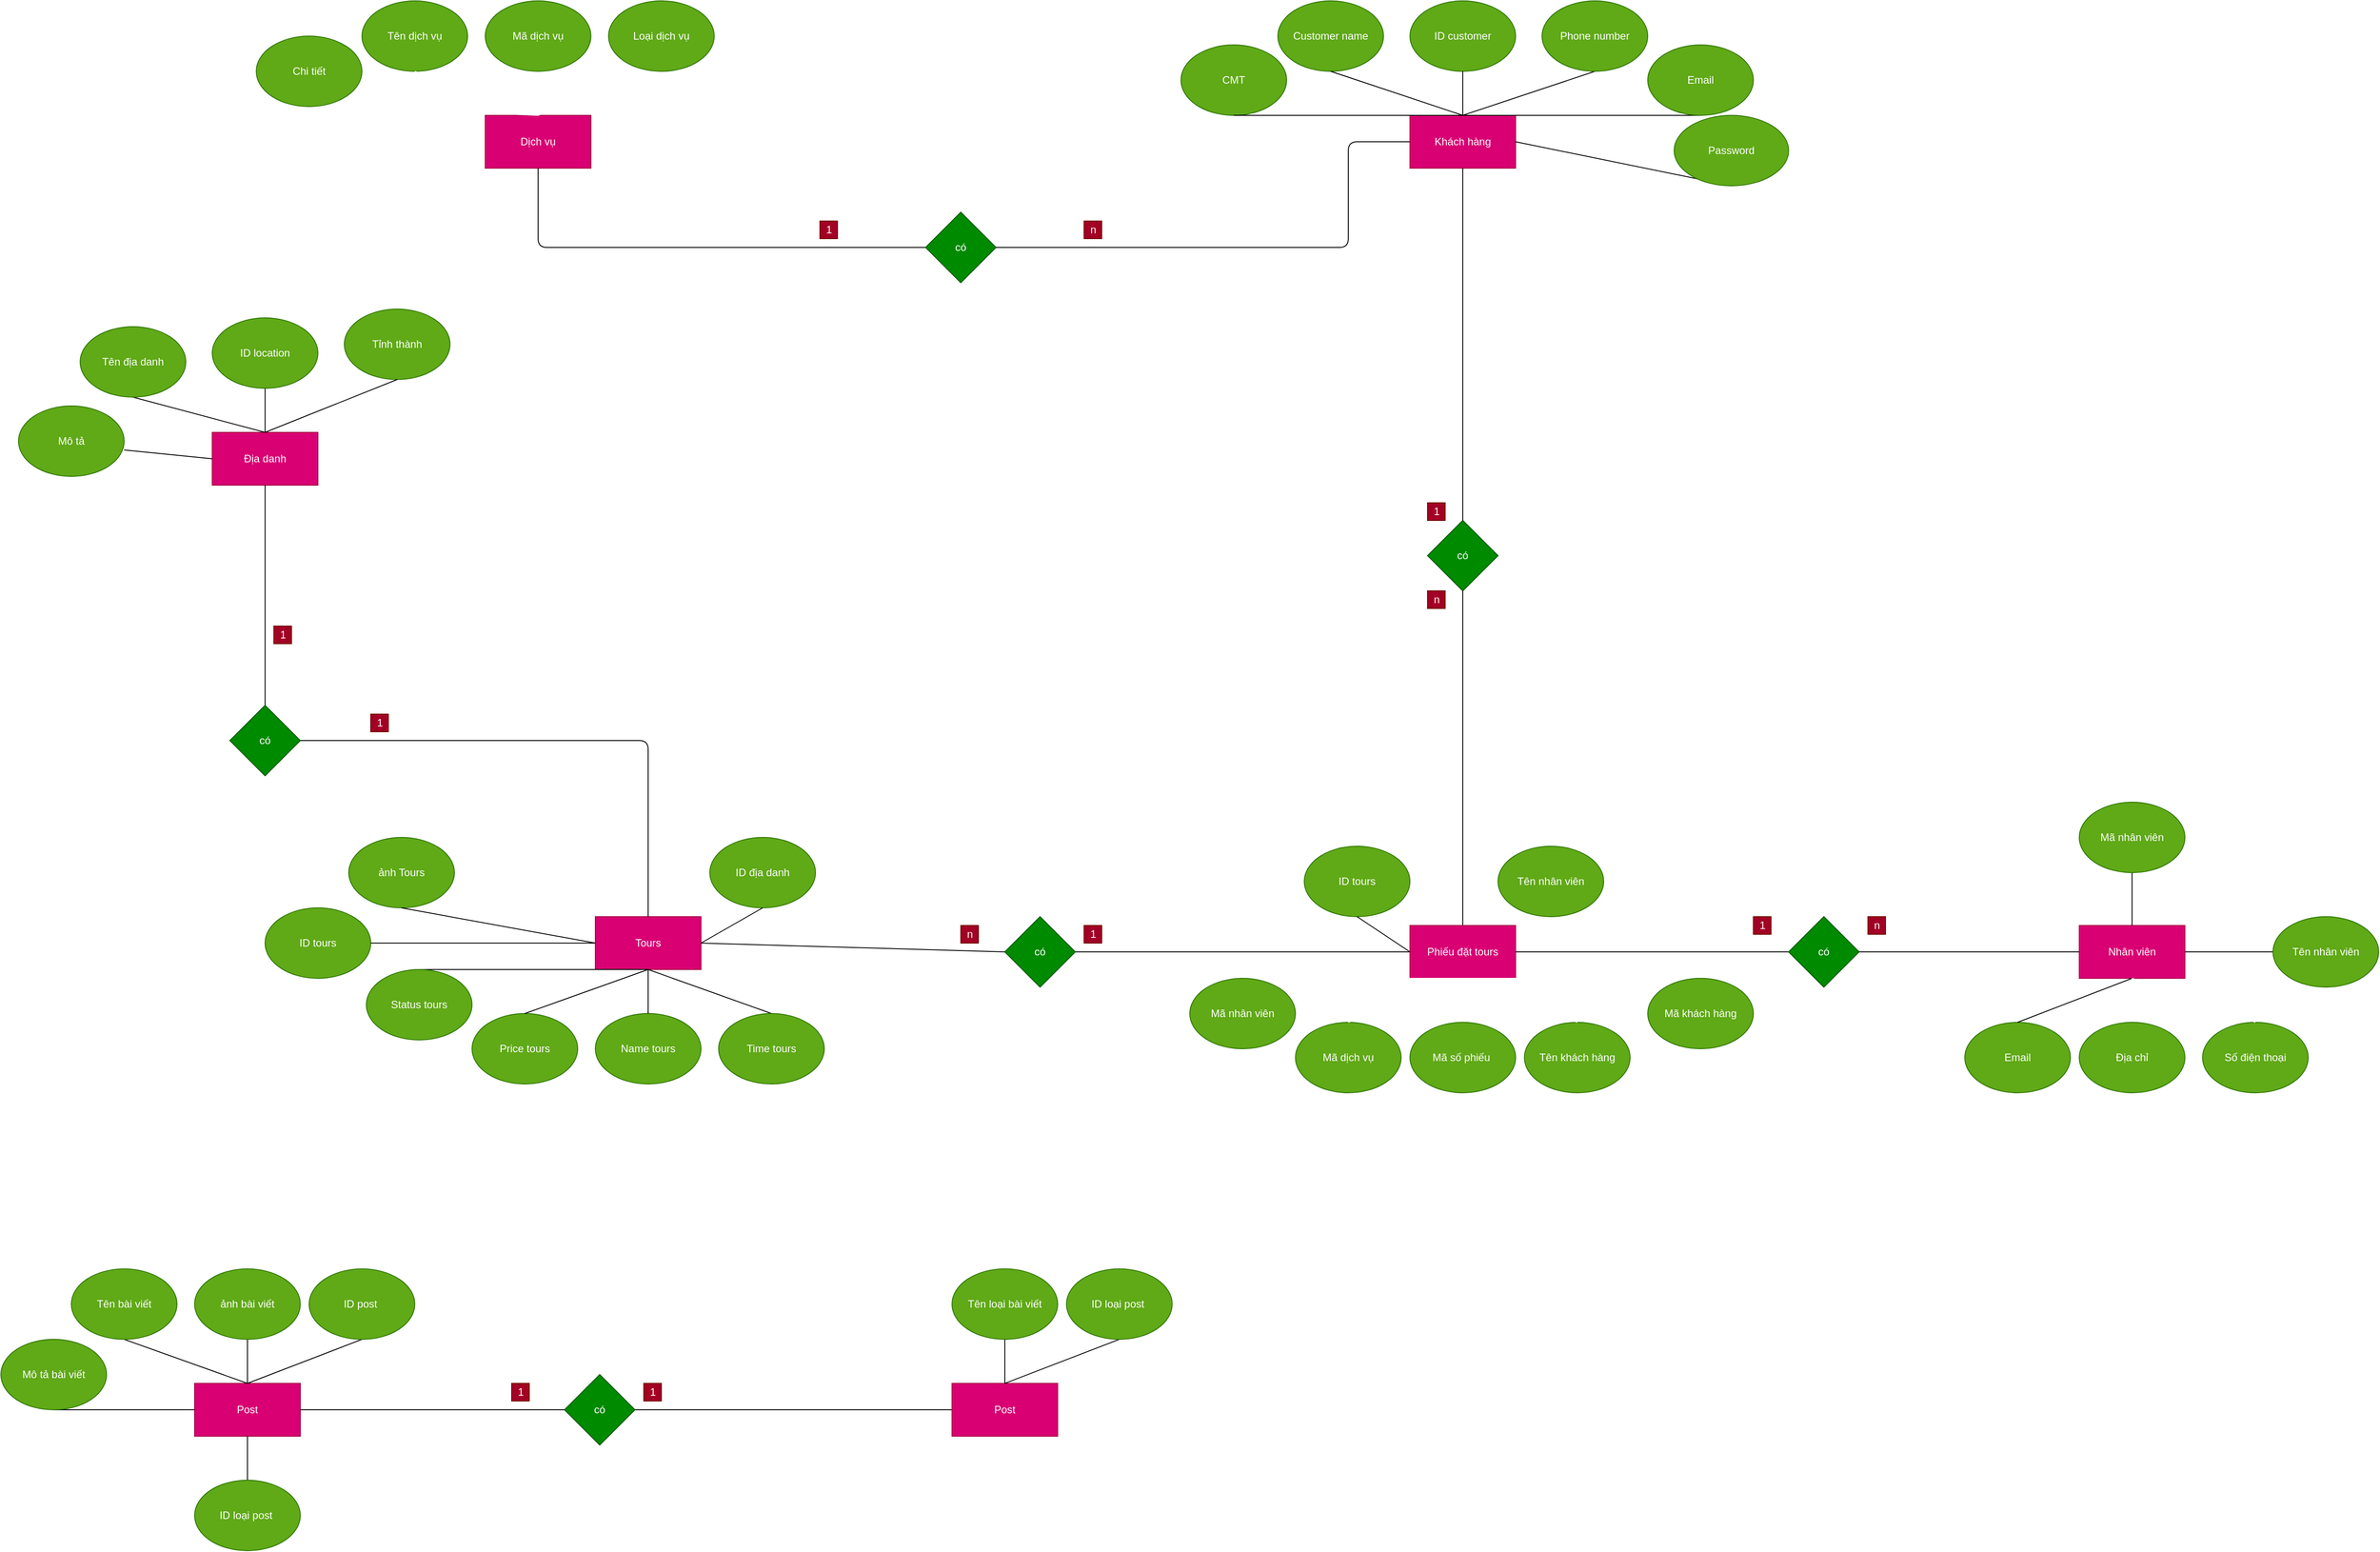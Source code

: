 <mxfile>
    <diagram id="aC75YWScnBVyHRIEWbN9" name="Page-1">
        <mxGraphModel dx="3670" dy="2355" grid="1" gridSize="10" guides="1" tooltips="1" connect="1" arrows="1" fold="1" page="1" pageScale="1" pageWidth="3300" pageHeight="4681" math="0" shadow="0">
            <root>
                <mxCell id="M9cKAvM2TAAtlqJZ9b-k-0"/>
                <mxCell id="M9cKAvM2TAAtlqJZ9b-k-1" parent="M9cKAvM2TAAtlqJZ9b-k-0"/>
                <mxCell id="M9cKAvM2TAAtlqJZ9b-k-2" value="Dịch vụ" style="rounded=0;whiteSpace=wrap;html=1;sketch=0;fillColor=#d80073;strokeColor=#A50040;fontColor=#ffffff;" parent="M9cKAvM2TAAtlqJZ9b-k-1" vertex="1">
                    <mxGeometry x="1260" y="210" width="120" height="60" as="geometry"/>
                </mxCell>
                <mxCell id="M9cKAvM2TAAtlqJZ9b-k-3" value="" style="endArrow=none;html=1;strokeColor=#FFFFFF;exitX=0.5;exitY=0;exitDx=0;exitDy=0;entryX=0.5;entryY=1;entryDx=0;entryDy=0;" parent="M9cKAvM2TAAtlqJZ9b-k-1" source="M9cKAvM2TAAtlqJZ9b-k-2" target="M9cKAvM2TAAtlqJZ9b-k-4" edge="1">
                    <mxGeometry width="50" height="50" relative="1" as="geometry">
                        <mxPoint x="1280" y="190" as="sourcePoint"/>
                        <mxPoint x="1330" y="140" as="targetPoint"/>
                    </mxGeometry>
                </mxCell>
                <mxCell id="M9cKAvM2TAAtlqJZ9b-k-4" value="Mã dịch vụ" style="ellipse;whiteSpace=wrap;html=1;rounded=0;sketch=0;fillColor=#60a917;strokeColor=#2D7600;fontColor=#ffffff;" parent="M9cKAvM2TAAtlqJZ9b-k-1" vertex="1">
                    <mxGeometry x="1260" y="80" width="120" height="80" as="geometry"/>
                </mxCell>
                <mxCell id="M9cKAvM2TAAtlqJZ9b-k-5" value="Tên dịch vụ" style="ellipse;whiteSpace=wrap;html=1;rounded=0;sketch=0;fillColor=#60a917;strokeColor=#2D7600;fontColor=#ffffff;" parent="M9cKAvM2TAAtlqJZ9b-k-1" vertex="1">
                    <mxGeometry x="1120" y="80" width="120" height="80" as="geometry"/>
                </mxCell>
                <mxCell id="M9cKAvM2TAAtlqJZ9b-k-6" value="" style="endArrow=none;html=1;strokeColor=#FFFFFF;entryX=0.5;entryY=0;entryDx=0;entryDy=0;exitX=0.5;exitY=1;exitDx=0;exitDy=0;" parent="M9cKAvM2TAAtlqJZ9b-k-1" source="M9cKAvM2TAAtlqJZ9b-k-5" target="M9cKAvM2TAAtlqJZ9b-k-2" edge="1">
                    <mxGeometry width="50" height="50" relative="1" as="geometry">
                        <mxPoint x="1190" y="370" as="sourcePoint"/>
                        <mxPoint x="1240" y="320" as="targetPoint"/>
                    </mxGeometry>
                </mxCell>
                <mxCell id="M9cKAvM2TAAtlqJZ9b-k-7" value="" style="endArrow=none;html=1;strokeColor=#FFFFFF;entryX=0.5;entryY=0;entryDx=0;entryDy=0;exitX=0.5;exitY=1;exitDx=0;exitDy=0;" parent="M9cKAvM2TAAtlqJZ9b-k-1" source="M9cKAvM2TAAtlqJZ9b-k-8" target="M9cKAvM2TAAtlqJZ9b-k-2" edge="1">
                    <mxGeometry width="50" height="50" relative="1" as="geometry">
                        <mxPoint x="1320" y="370" as="sourcePoint"/>
                        <mxPoint x="1370" y="350" as="targetPoint"/>
                    </mxGeometry>
                </mxCell>
                <mxCell id="M9cKAvM2TAAtlqJZ9b-k-8" value="Chi tiết" style="ellipse;whiteSpace=wrap;html=1;rounded=0;sketch=0;fillColor=#60a917;strokeColor=#2D7600;fontColor=#ffffff;" parent="M9cKAvM2TAAtlqJZ9b-k-1" vertex="1">
                    <mxGeometry x="1000" y="120" width="120" height="80" as="geometry"/>
                </mxCell>
                <mxCell id="M9cKAvM2TAAtlqJZ9b-k-9" value="" style="endArrow=none;html=1;strokeColor=#FFFFFF;entryX=0.5;entryY=1;entryDx=0;entryDy=0;" parent="M9cKAvM2TAAtlqJZ9b-k-1" target="M9cKAvM2TAAtlqJZ9b-k-10" edge="1">
                    <mxGeometry width="50" height="50" relative="1" as="geometry">
                        <mxPoint x="1320" y="210" as="sourcePoint"/>
                        <mxPoint x="1480" y="210" as="targetPoint"/>
                    </mxGeometry>
                </mxCell>
                <mxCell id="M9cKAvM2TAAtlqJZ9b-k-10" value="Loại dịch vụ" style="ellipse;whiteSpace=wrap;html=1;rounded=0;sketch=0;fillColor=#60a917;strokeColor=#2D7600;fontColor=#ffffff;" parent="M9cKAvM2TAAtlqJZ9b-k-1" vertex="1">
                    <mxGeometry x="1400" y="80" width="120" height="80" as="geometry"/>
                </mxCell>
                <mxCell id="X0S-yWX2XR5jHgyoZ8Y5-0" value="" style="endArrow=none;html=1;exitX=0.5;exitY=1;exitDx=0;exitDy=0;entryX=0;entryY=0.5;entryDx=0;entryDy=0;" parent="M9cKAvM2TAAtlqJZ9b-k-1" source="M9cKAvM2TAAtlqJZ9b-k-2" target="X0S-yWX2XR5jHgyoZ8Y5-1" edge="1">
                    <mxGeometry width="50" height="50" relative="1" as="geometry">
                        <mxPoint x="1360" y="330" as="sourcePoint"/>
                        <mxPoint x="1600" y="400" as="targetPoint"/>
                        <Array as="points">
                            <mxPoint x="1320" y="360"/>
                        </Array>
                    </mxGeometry>
                </mxCell>
                <mxCell id="X0S-yWX2XR5jHgyoZ8Y5-1" value="có" style="rhombus;whiteSpace=wrap;html=1;rounded=0;sketch=0;fillColor=#008a00;strokeColor=#005700;fontColor=#ffffff;" parent="M9cKAvM2TAAtlqJZ9b-k-1" vertex="1">
                    <mxGeometry x="1760" y="320" width="80" height="80" as="geometry"/>
                </mxCell>
                <mxCell id="X0S-yWX2XR5jHgyoZ8Y5-3" value="1" style="text;html=1;align=center;verticalAlign=middle;resizable=0;points=[];autosize=1;strokeColor=#6F0000;fillColor=#a20025;fontColor=#ffffff;" parent="M9cKAvM2TAAtlqJZ9b-k-1" vertex="1">
                    <mxGeometry x="1640" y="330" width="20" height="20" as="geometry"/>
                </mxCell>
                <mxCell id="X0S-yWX2XR5jHgyoZ8Y5-5" value="n" style="text;html=1;align=center;verticalAlign=middle;resizable=0;points=[];autosize=1;strokeColor=#6F0000;fillColor=#a20025;fontColor=#ffffff;" parent="M9cKAvM2TAAtlqJZ9b-k-1" vertex="1">
                    <mxGeometry x="1940" y="330" width="20" height="20" as="geometry"/>
                </mxCell>
                <mxCell id="IEqssyaWHhtKeI3RWCDo-13" value="Khách hàng" style="rounded=0;whiteSpace=wrap;html=1;sketch=0;fillColor=#d80073;strokeColor=#A50040;fontColor=#ffffff;" parent="M9cKAvM2TAAtlqJZ9b-k-1" vertex="1">
                    <mxGeometry x="2310" y="210" width="120" height="60" as="geometry"/>
                </mxCell>
                <mxCell id="IEqssyaWHhtKeI3RWCDo-14" value="ID customer" style="ellipse;whiteSpace=wrap;html=1;rounded=0;sketch=0;fillColor=#60a917;strokeColor=#2D7600;fontColor=#ffffff;" parent="M9cKAvM2TAAtlqJZ9b-k-1" vertex="1">
                    <mxGeometry x="2310" y="80" width="120" height="80" as="geometry"/>
                </mxCell>
                <mxCell id="IEqssyaWHhtKeI3RWCDo-15" value="" style="endArrow=none;html=1;exitX=0.5;exitY=0;exitDx=0;exitDy=0;entryX=0.5;entryY=1;entryDx=0;entryDy=0;" parent="M9cKAvM2TAAtlqJZ9b-k-1" source="IEqssyaWHhtKeI3RWCDo-13" target="IEqssyaWHhtKeI3RWCDo-14" edge="1">
                    <mxGeometry width="50" height="50" relative="1" as="geometry">
                        <mxPoint x="2248.36" y="330" as="sourcePoint"/>
                        <mxPoint x="2240" y="220" as="targetPoint"/>
                    </mxGeometry>
                </mxCell>
                <mxCell id="IEqssyaWHhtKeI3RWCDo-16" value="Customer name" style="ellipse;whiteSpace=wrap;html=1;rounded=0;sketch=0;fillColor=#60a917;strokeColor=#2D7600;fontColor=#ffffff;" parent="M9cKAvM2TAAtlqJZ9b-k-1" vertex="1">
                    <mxGeometry x="2160" y="80" width="120" height="80" as="geometry"/>
                </mxCell>
                <mxCell id="IEqssyaWHhtKeI3RWCDo-17" value="" style="endArrow=none;html=1;entryX=0.5;entryY=1;entryDx=0;entryDy=0;exitX=0.5;exitY=0;exitDx=0;exitDy=0;" parent="M9cKAvM2TAAtlqJZ9b-k-1" source="IEqssyaWHhtKeI3RWCDo-13" target="IEqssyaWHhtKeI3RWCDo-16" edge="1">
                    <mxGeometry width="50" height="50" relative="1" as="geometry">
                        <mxPoint x="2110" y="250" as="sourcePoint"/>
                        <mxPoint x="2160" y="200" as="targetPoint"/>
                    </mxGeometry>
                </mxCell>
                <mxCell id="IEqssyaWHhtKeI3RWCDo-18" value="" style="endArrow=none;html=1;exitX=0.5;exitY=0;exitDx=0;exitDy=0;entryX=0.5;entryY=1;entryDx=0;entryDy=0;" parent="M9cKAvM2TAAtlqJZ9b-k-1" source="IEqssyaWHhtKeI3RWCDo-13" target="IEqssyaWHhtKeI3RWCDo-19" edge="1">
                    <mxGeometry width="50" height="50" relative="1" as="geometry">
                        <mxPoint x="2520" y="190" as="sourcePoint"/>
                        <mxPoint x="2460" y="150" as="targetPoint"/>
                    </mxGeometry>
                </mxCell>
                <mxCell id="IEqssyaWHhtKeI3RWCDo-19" value="Phone number" style="ellipse;whiteSpace=wrap;html=1;rounded=0;sketch=0;fillColor=#60a917;strokeColor=#2D7600;fontColor=#ffffff;" parent="M9cKAvM2TAAtlqJZ9b-k-1" vertex="1">
                    <mxGeometry x="2460" y="80" width="120" height="80" as="geometry"/>
                </mxCell>
                <mxCell id="IEqssyaWHhtKeI3RWCDo-20" value="" style="endArrow=none;html=1;entryX=0.5;entryY=1;entryDx=0;entryDy=0;" parent="M9cKAvM2TAAtlqJZ9b-k-1" target="IEqssyaWHhtKeI3RWCDo-21" edge="1">
                    <mxGeometry width="50" height="50" relative="1" as="geometry">
                        <mxPoint x="2370" y="210" as="sourcePoint"/>
                        <mxPoint x="2500" y="230" as="targetPoint"/>
                    </mxGeometry>
                </mxCell>
                <mxCell id="IEqssyaWHhtKeI3RWCDo-21" value="Email" style="ellipse;whiteSpace=wrap;html=1;rounded=0;sketch=0;fillColor=#60a917;strokeColor=#2D7600;fontColor=#ffffff;" parent="M9cKAvM2TAAtlqJZ9b-k-1" vertex="1">
                    <mxGeometry x="2580" y="130" width="120" height="80" as="geometry"/>
                </mxCell>
                <mxCell id="IEqssyaWHhtKeI3RWCDo-22" value="CMT" style="ellipse;whiteSpace=wrap;html=1;rounded=0;sketch=0;fillColor=#60a917;strokeColor=#2D7600;fontColor=#ffffff;" parent="M9cKAvM2TAAtlqJZ9b-k-1" vertex="1">
                    <mxGeometry x="2050" y="130" width="120" height="80" as="geometry"/>
                </mxCell>
                <mxCell id="IEqssyaWHhtKeI3RWCDo-23" value="" style="endArrow=none;html=1;entryX=0.5;entryY=1;entryDx=0;entryDy=0;" parent="M9cKAvM2TAAtlqJZ9b-k-1" target="IEqssyaWHhtKeI3RWCDo-22" edge="1">
                    <mxGeometry width="50" height="50" relative="1" as="geometry">
                        <mxPoint x="2370" y="210" as="sourcePoint"/>
                        <mxPoint x="2470" y="290" as="targetPoint"/>
                    </mxGeometry>
                </mxCell>
                <mxCell id="IEqssyaWHhtKeI3RWCDo-24" value="" style="endArrow=none;html=1;entryX=0.5;entryY=1;entryDx=0;entryDy=0;exitX=1;exitY=0.5;exitDx=0;exitDy=0;" parent="M9cKAvM2TAAtlqJZ9b-k-1" source="IEqssyaWHhtKeI3RWCDo-13" target="IEqssyaWHhtKeI3RWCDo-25" edge="1">
                    <mxGeometry width="50" height="50" relative="1" as="geometry">
                        <mxPoint x="2470" y="270" as="sourcePoint"/>
                        <mxPoint x="2670" y="270" as="targetPoint"/>
                    </mxGeometry>
                </mxCell>
                <mxCell id="IEqssyaWHhtKeI3RWCDo-25" value="Password" style="ellipse;whiteSpace=wrap;html=1;rounded=0;sketch=0;fillColor=#60a917;strokeColor=#2D7600;fontColor=#ffffff;" parent="M9cKAvM2TAAtlqJZ9b-k-1" vertex="1">
                    <mxGeometry x="2610" y="210" width="130" height="80" as="geometry"/>
                </mxCell>
                <mxCell id="IEqssyaWHhtKeI3RWCDo-32" value="" style="endArrow=none;html=1;exitX=1;exitY=0.5;exitDx=0;exitDy=0;entryX=0;entryY=0.5;entryDx=0;entryDy=0;entryPerimeter=0;" parent="M9cKAvM2TAAtlqJZ9b-k-1" source="X0S-yWX2XR5jHgyoZ8Y5-1" target="IEqssyaWHhtKeI3RWCDo-13" edge="1">
                    <mxGeometry width="50" height="50" relative="1" as="geometry">
                        <mxPoint x="2170" y="360" as="sourcePoint"/>
                        <mxPoint x="2410" y="470" as="targetPoint"/>
                        <Array as="points">
                            <mxPoint x="2240" y="360"/>
                            <mxPoint x="2240" y="240"/>
                        </Array>
                    </mxGeometry>
                </mxCell>
                <mxCell id="gWM3xRsrB7DmAqhlC0SD-0" value="Phiếu đặt tours" style="rounded=0;whiteSpace=wrap;html=1;sketch=0;fillColor=#d80073;strokeColor=#A50040;fontColor=#ffffff;" parent="M9cKAvM2TAAtlqJZ9b-k-1" vertex="1">
                    <mxGeometry x="2310" y="1130" width="120" height="60" as="geometry"/>
                </mxCell>
                <mxCell id="gWM3xRsrB7DmAqhlC0SD-1" value="" style="endArrow=none;html=1;strokeColor=#FFFFFF;entryX=0.5;entryY=1;entryDx=0;entryDy=0;exitX=0.5;exitY=0;exitDx=0;exitDy=0;" parent="M9cKAvM2TAAtlqJZ9b-k-1" source="gWM3xRsrB7DmAqhlC0SD-2" target="gWM3xRsrB7DmAqhlC0SD-0" edge="1">
                    <mxGeometry width="50" height="50" relative="1" as="geometry">
                        <mxPoint x="2410" y="1250" as="sourcePoint"/>
                        <mxPoint x="2320" y="1260" as="targetPoint"/>
                    </mxGeometry>
                </mxCell>
                <mxCell id="gWM3xRsrB7DmAqhlC0SD-2" value="Mã số phiếu&amp;nbsp;" style="ellipse;whiteSpace=wrap;html=1;rounded=0;sketch=0;fillColor=#60a917;strokeColor=#2D7600;fontColor=#ffffff;" parent="M9cKAvM2TAAtlqJZ9b-k-1" vertex="1">
                    <mxGeometry x="2310" y="1240" width="120" height="80" as="geometry"/>
                </mxCell>
                <mxCell id="gWM3xRsrB7DmAqhlC0SD-3" value="Tên khách hàng" style="ellipse;whiteSpace=wrap;html=1;rounded=0;sketch=0;fillColor=#60a917;strokeColor=#2D7600;fontColor=#ffffff;" parent="M9cKAvM2TAAtlqJZ9b-k-1" vertex="1">
                    <mxGeometry x="2440" y="1240" width="120" height="80" as="geometry"/>
                </mxCell>
                <mxCell id="gWM3xRsrB7DmAqhlC0SD-4" value="" style="endArrow=none;html=1;strokeColor=#FFFFFF;exitX=0.5;exitY=1;exitDx=0;exitDy=0;entryX=0.5;entryY=0;entryDx=0;entryDy=0;" parent="M9cKAvM2TAAtlqJZ9b-k-1" source="gWM3xRsrB7DmAqhlC0SD-0" target="gWM3xRsrB7DmAqhlC0SD-3" edge="1">
                    <mxGeometry width="50" height="50" relative="1" as="geometry">
                        <mxPoint x="2510" y="1240" as="sourcePoint"/>
                        <mxPoint x="2560" y="1190" as="targetPoint"/>
                    </mxGeometry>
                </mxCell>
                <mxCell id="gWM3xRsrB7DmAqhlC0SD-5" value="" style="endArrow=none;html=1;strokeColor=#FFFFFF;exitX=0.5;exitY=1;exitDx=0;exitDy=0;entryX=0.5;entryY=0;entryDx=0;entryDy=0;" parent="M9cKAvM2TAAtlqJZ9b-k-1" source="gWM3xRsrB7DmAqhlC0SD-0" target="gWM3xRsrB7DmAqhlC0SD-6" edge="1">
                    <mxGeometry width="50" height="50" relative="1" as="geometry">
                        <mxPoint x="2510" y="1100" as="sourcePoint"/>
                        <mxPoint x="2600" y="1110" as="targetPoint"/>
                    </mxGeometry>
                </mxCell>
                <mxCell id="gWM3xRsrB7DmAqhlC0SD-6" value="Mã khách hàng" style="ellipse;whiteSpace=wrap;html=1;rounded=0;sketch=0;fillColor=#60a917;strokeColor=#2D7600;fontColor=#ffffff;" parent="M9cKAvM2TAAtlqJZ9b-k-1" vertex="1">
                    <mxGeometry x="2580" y="1190" width="120" height="80" as="geometry"/>
                </mxCell>
                <mxCell id="gWM3xRsrB7DmAqhlC0SD-7" value="Mã dịch vụ" style="ellipse;whiteSpace=wrap;html=1;rounded=0;sketch=0;fillColor=#60a917;strokeColor=#2D7600;fontColor=#ffffff;" parent="M9cKAvM2TAAtlqJZ9b-k-1" vertex="1">
                    <mxGeometry x="2180" y="1240" width="120" height="80" as="geometry"/>
                </mxCell>
                <mxCell id="gWM3xRsrB7DmAqhlC0SD-8" value="" style="endArrow=none;html=1;strokeColor=#FFFFFF;exitX=0.5;exitY=1;exitDx=0;exitDy=0;entryX=0.5;entryY=0;entryDx=0;entryDy=0;" parent="M9cKAvM2TAAtlqJZ9b-k-1" source="gWM3xRsrB7DmAqhlC0SD-0" target="gWM3xRsrB7DmAqhlC0SD-7" edge="1">
                    <mxGeometry width="50" height="50" relative="1" as="geometry">
                        <mxPoint x="2510" y="1050" as="sourcePoint"/>
                        <mxPoint x="2560" y="1000" as="targetPoint"/>
                    </mxGeometry>
                </mxCell>
                <mxCell id="gWM3xRsrB7DmAqhlC0SD-9" value="" style="endArrow=none;html=1;strokeColor=#FFFFFF;entryX=0.5;entryY=0;entryDx=0;entryDy=0;" parent="M9cKAvM2TAAtlqJZ9b-k-1" target="gWM3xRsrB7DmAqhlC0SD-10" edge="1">
                    <mxGeometry width="50" height="50" relative="1" as="geometry">
                        <mxPoint x="2370" y="1190" as="sourcePoint"/>
                        <mxPoint x="2450" y="1040" as="targetPoint"/>
                    </mxGeometry>
                </mxCell>
                <mxCell id="gWM3xRsrB7DmAqhlC0SD-10" value="Mã nhân viên" style="ellipse;whiteSpace=wrap;html=1;rounded=0;sketch=0;fillColor=#60a917;strokeColor=#2D7600;fontColor=#ffffff;" parent="M9cKAvM2TAAtlqJZ9b-k-1" vertex="1">
                    <mxGeometry x="2060" y="1190" width="120" height="80" as="geometry"/>
                </mxCell>
                <mxCell id="gWM3xRsrB7DmAqhlC0SD-11" value="" style="endArrow=none;html=1;strokeColor=#FFFFFF;entryX=0;entryY=0.5;entryDx=0;entryDy=0;exitX=0.5;exitY=0;exitDx=0;exitDy=0;" parent="M9cKAvM2TAAtlqJZ9b-k-1" source="gWM3xRsrB7DmAqhlC0SD-0" target="gWM3xRsrB7DmAqhlC0SD-12" edge="1">
                    <mxGeometry width="50" height="50" relative="1" as="geometry">
                        <mxPoint x="2370" y="1190" as="sourcePoint"/>
                        <mxPoint x="2630" y="1010" as="targetPoint"/>
                    </mxGeometry>
                </mxCell>
                <mxCell id="gWM3xRsrB7DmAqhlC0SD-12" value="Tên nhân viên" style="ellipse;whiteSpace=wrap;html=1;rounded=0;sketch=0;fillColor=#60a917;strokeColor=#2D7600;fontColor=#ffffff;" parent="M9cKAvM2TAAtlqJZ9b-k-1" vertex="1">
                    <mxGeometry x="2410" y="1040" width="120" height="80" as="geometry"/>
                </mxCell>
                <mxCell id="gWM3xRsrB7DmAqhlC0SD-14" value="có" style="rhombus;whiteSpace=wrap;html=1;rounded=0;sketch=0;fillColor=#008a00;strokeColor=#005700;fontColor=#ffffff;" parent="M9cKAvM2TAAtlqJZ9b-k-1" vertex="1">
                    <mxGeometry x="2330" y="670" width="80" height="80" as="geometry"/>
                </mxCell>
                <mxCell id="gWM3xRsrB7DmAqhlC0SD-15" value="" style="endArrow=none;html=1;entryX=0.5;entryY=1;entryDx=0;entryDy=0;exitX=0.5;exitY=0;exitDx=0;exitDy=0;" parent="M9cKAvM2TAAtlqJZ9b-k-1" source="gWM3xRsrB7DmAqhlC0SD-14" target="IEqssyaWHhtKeI3RWCDo-13" edge="1">
                    <mxGeometry width="50" height="50" relative="1" as="geometry">
                        <mxPoint x="2420" y="380" as="sourcePoint"/>
                        <mxPoint x="2470" y="330" as="targetPoint"/>
                    </mxGeometry>
                </mxCell>
                <mxCell id="gWM3xRsrB7DmAqhlC0SD-16" value="1" style="text;html=1;align=center;verticalAlign=middle;resizable=0;points=[];autosize=1;strokeColor=#6F0000;fillColor=#a20025;fontColor=#ffffff;" parent="M9cKAvM2TAAtlqJZ9b-k-1" vertex="1">
                    <mxGeometry x="2330" y="650" width="20" height="20" as="geometry"/>
                </mxCell>
                <mxCell id="gWM3xRsrB7DmAqhlC0SD-17" value="" style="endArrow=none;html=1;entryX=0.5;entryY=1;entryDx=0;entryDy=0;exitX=0.5;exitY=0;exitDx=0;exitDy=0;" parent="M9cKAvM2TAAtlqJZ9b-k-1" source="gWM3xRsrB7DmAqhlC0SD-0" target="gWM3xRsrB7DmAqhlC0SD-14" edge="1">
                    <mxGeometry width="50" height="50" relative="1" as="geometry">
                        <mxPoint x="2380" y="660" as="sourcePoint"/>
                        <mxPoint x="2430" y="610" as="targetPoint"/>
                    </mxGeometry>
                </mxCell>
                <mxCell id="gWM3xRsrB7DmAqhlC0SD-18" value="n" style="text;html=1;align=center;verticalAlign=middle;resizable=0;points=[];autosize=1;strokeColor=#6F0000;fillColor=#a20025;fontColor=#ffffff;" parent="M9cKAvM2TAAtlqJZ9b-k-1" vertex="1">
                    <mxGeometry x="2330" y="750" width="20" height="20" as="geometry"/>
                </mxCell>
                <mxCell id="a_NgKZUuEY49IXfXLPvV-0" value="Tours" style="rounded=0;whiteSpace=wrap;html=1;sketch=0;fillColor=#d80073;strokeColor=#A50040;fontColor=#ffffff;" parent="M9cKAvM2TAAtlqJZ9b-k-1" vertex="1">
                    <mxGeometry x="1385" y="1120" width="120" height="60" as="geometry"/>
                </mxCell>
                <mxCell id="a_NgKZUuEY49IXfXLPvV-1" value="ID tours" style="ellipse;whiteSpace=wrap;html=1;rounded=0;sketch=0;fillColor=#60a917;strokeColor=#2D7600;fontColor=#ffffff;" parent="M9cKAvM2TAAtlqJZ9b-k-1" vertex="1">
                    <mxGeometry x="1010" y="1110" width="120" height="80" as="geometry"/>
                </mxCell>
                <mxCell id="a_NgKZUuEY49IXfXLPvV-2" value="Name tours" style="ellipse;whiteSpace=wrap;html=1;rounded=0;sketch=0;fillColor=#60a917;strokeColor=#2D7600;fontColor=#ffffff;" parent="M9cKAvM2TAAtlqJZ9b-k-1" vertex="1">
                    <mxGeometry x="1385" y="1230" width="120" height="80" as="geometry"/>
                </mxCell>
                <mxCell id="a_NgKZUuEY49IXfXLPvV-3" value="Price tours" style="ellipse;whiteSpace=wrap;html=1;rounded=0;sketch=0;fillColor=#60a917;strokeColor=#2D7600;fontColor=#ffffff;" parent="M9cKAvM2TAAtlqJZ9b-k-1" vertex="1">
                    <mxGeometry x="1245" y="1230" width="120" height="80" as="geometry"/>
                </mxCell>
                <mxCell id="a_NgKZUuEY49IXfXLPvV-4" value="" style="endArrow=none;html=1;exitX=0.5;exitY=1;exitDx=0;exitDy=0;entryX=0.5;entryY=0;entryDx=0;entryDy=0;" parent="M9cKAvM2TAAtlqJZ9b-k-1" source="a_NgKZUuEY49IXfXLPvV-0" target="a_NgKZUuEY49IXfXLPvV-2" edge="1">
                    <mxGeometry width="50" height="50" relative="1" as="geometry">
                        <mxPoint x="1445" y="1120.0" as="sourcePoint"/>
                        <mxPoint x="1445" y="960" as="targetPoint"/>
                    </mxGeometry>
                </mxCell>
                <mxCell id="a_NgKZUuEY49IXfXLPvV-5" value="" style="endArrow=none;html=1;entryX=0.5;entryY=0;entryDx=0;entryDy=0;exitX=0.5;exitY=1;exitDx=0;exitDy=0;" parent="M9cKAvM2TAAtlqJZ9b-k-1" source="a_NgKZUuEY49IXfXLPvV-0" target="a_NgKZUuEY49IXfXLPvV-3" edge="1">
                    <mxGeometry width="50" height="50" relative="1" as="geometry">
                        <mxPoint x="1445" y="1120.0" as="sourcePoint"/>
                        <mxPoint x="1355" y="1060" as="targetPoint"/>
                    </mxGeometry>
                </mxCell>
                <mxCell id="a_NgKZUuEY49IXfXLPvV-6" value="" style="endArrow=none;html=1;" parent="M9cKAvM2TAAtlqJZ9b-k-1" edge="1">
                    <mxGeometry width="50" height="50" relative="1" as="geometry">
                        <mxPoint x="1385" y="1150" as="sourcePoint"/>
                        <mxPoint x="1130" y="1150" as="targetPoint"/>
                    </mxGeometry>
                </mxCell>
                <mxCell id="a_NgKZUuEY49IXfXLPvV-7" value="" style="endArrow=none;html=1;exitX=0.5;exitY=1;exitDx=0;exitDy=0;entryX=0.5;entryY=0;entryDx=0;entryDy=0;" parent="M9cKAvM2TAAtlqJZ9b-k-1" source="a_NgKZUuEY49IXfXLPvV-0" target="a_NgKZUuEY49IXfXLPvV-8" edge="1">
                    <mxGeometry width="50" height="50" relative="1" as="geometry">
                        <mxPoint x="1535" y="1090" as="sourcePoint"/>
                        <mxPoint x="1615" y="1010" as="targetPoint"/>
                    </mxGeometry>
                </mxCell>
                <mxCell id="a_NgKZUuEY49IXfXLPvV-8" value="Time tours" style="ellipse;whiteSpace=wrap;html=1;rounded=0;sketch=0;fillColor=#60a917;strokeColor=#2D7600;fontColor=#ffffff;" parent="M9cKAvM2TAAtlqJZ9b-k-1" vertex="1">
                    <mxGeometry x="1525" y="1230" width="120" height="80" as="geometry"/>
                </mxCell>
                <mxCell id="a_NgKZUuEY49IXfXLPvV-9" value="" style="endArrow=none;html=1;exitX=0.5;exitY=0;exitDx=0;exitDy=0;" parent="M9cKAvM2TAAtlqJZ9b-k-1" source="a_NgKZUuEY49IXfXLPvV-10" edge="1">
                    <mxGeometry width="50" height="50" relative="1" as="geometry">
                        <mxPoint x="1285" y="1150" as="sourcePoint"/>
                        <mxPoint x="1445" y="1180" as="targetPoint"/>
                    </mxGeometry>
                </mxCell>
                <mxCell id="a_NgKZUuEY49IXfXLPvV-10" value="Status tours" style="ellipse;whiteSpace=wrap;html=1;rounded=0;sketch=0;fillColor=#60a917;strokeColor=#2D7600;fontColor=#ffffff;" parent="M9cKAvM2TAAtlqJZ9b-k-1" vertex="1">
                    <mxGeometry x="1125" y="1180" width="120" height="80" as="geometry"/>
                </mxCell>
                <mxCell id="a_NgKZUuEY49IXfXLPvV-11" value="" style="endArrow=none;html=1;entryX=0;entryY=0.5;entryDx=0;entryDy=0;exitX=1;exitY=0.5;exitDx=0;exitDy=0;" parent="M9cKAvM2TAAtlqJZ9b-k-1" source="a_NgKZUuEY49IXfXLPvV-12" target="gWM3xRsrB7DmAqhlC0SD-0" edge="1">
                    <mxGeometry width="50" height="50" relative="1" as="geometry">
                        <mxPoint x="2080" y="1160" as="sourcePoint"/>
                        <mxPoint x="1760" y="1080" as="targetPoint"/>
                    </mxGeometry>
                </mxCell>
                <mxCell id="a_NgKZUuEY49IXfXLPvV-12" value="có" style="rhombus;whiteSpace=wrap;html=1;rounded=0;sketch=0;fillColor=#008a00;strokeColor=#005700;fontColor=#ffffff;" parent="M9cKAvM2TAAtlqJZ9b-k-1" vertex="1">
                    <mxGeometry x="1850" y="1120" width="80" height="80" as="geometry"/>
                </mxCell>
                <mxCell id="a_NgKZUuEY49IXfXLPvV-13" value="" style="endArrow=none;html=1;exitX=1;exitY=0.5;exitDx=0;exitDy=0;entryX=0;entryY=0.5;entryDx=0;entryDy=0;" parent="M9cKAvM2TAAtlqJZ9b-k-1" source="a_NgKZUuEY49IXfXLPvV-0" target="a_NgKZUuEY49IXfXLPvV-12" edge="1">
                    <mxGeometry width="50" height="50" relative="1" as="geometry">
                        <mxPoint x="1515" y="1060" as="sourcePoint"/>
                        <mxPoint x="1675" y="1150" as="targetPoint"/>
                    </mxGeometry>
                </mxCell>
                <mxCell id="a_NgKZUuEY49IXfXLPvV-14" value="1" style="text;html=1;align=center;verticalAlign=middle;resizable=0;points=[];autosize=1;strokeColor=#6F0000;fillColor=#a20025;fontColor=#ffffff;" parent="M9cKAvM2TAAtlqJZ9b-k-1" vertex="1">
                    <mxGeometry x="1940" y="1130" width="20" height="20" as="geometry"/>
                </mxCell>
                <mxCell id="a_NgKZUuEY49IXfXLPvV-15" value="n" style="text;html=1;align=center;verticalAlign=middle;resizable=0;points=[];autosize=1;strokeColor=#6F0000;fillColor=#a20025;fontColor=#ffffff;" parent="M9cKAvM2TAAtlqJZ9b-k-1" vertex="1">
                    <mxGeometry x="1800" y="1130" width="20" height="20" as="geometry"/>
                </mxCell>
                <mxCell id="wP41sAFZpOIgiIUG3Pdq-0" value="Nhân viên" style="rounded=0;whiteSpace=wrap;html=1;sketch=0;fillColor=#d80073;strokeColor=#A50040;fontColor=#ffffff;" parent="M9cKAvM2TAAtlqJZ9b-k-1" vertex="1">
                    <mxGeometry x="3070" y="1130" width="120" height="60" as="geometry"/>
                </mxCell>
                <mxCell id="wP41sAFZpOIgiIUG3Pdq-1" value="" style="endArrow=none;html=1;entryX=0.5;entryY=1;entryDx=0;entryDy=0;exitX=0.5;exitY=0;exitDx=0;exitDy=0;" parent="M9cKAvM2TAAtlqJZ9b-k-1" source="wP41sAFZpOIgiIUG3Pdq-0" target="wP41sAFZpOIgiIUG3Pdq-2" edge="1">
                    <mxGeometry width="50" height="50" relative="1" as="geometry">
                        <mxPoint x="3220" y="586.0" as="sourcePoint"/>
                        <mxPoint x="3400" y="536" as="targetPoint"/>
                    </mxGeometry>
                </mxCell>
                <mxCell id="wP41sAFZpOIgiIUG3Pdq-2" value="Mã nhân viên" style="ellipse;whiteSpace=wrap;html=1;rounded=0;sketch=0;fillColor=#60a917;strokeColor=#2D7600;fontColor=#ffffff;" parent="M9cKAvM2TAAtlqJZ9b-k-1" vertex="1">
                    <mxGeometry x="3070" y="990" width="120" height="80" as="geometry"/>
                </mxCell>
                <mxCell id="wP41sAFZpOIgiIUG3Pdq-3" value="" style="endArrow=none;html=1;exitX=1;exitY=0.5;exitDx=0;exitDy=0;entryX=0;entryY=0.5;entryDx=0;entryDy=0;" parent="M9cKAvM2TAAtlqJZ9b-k-1" source="wP41sAFZpOIgiIUG3Pdq-0" target="wP41sAFZpOIgiIUG3Pdq-4" edge="1">
                    <mxGeometry width="50" height="50" relative="1" as="geometry">
                        <mxPoint x="3210" y="546" as="sourcePoint"/>
                        <mxPoint x="3260" y="496" as="targetPoint"/>
                    </mxGeometry>
                </mxCell>
                <mxCell id="wP41sAFZpOIgiIUG3Pdq-4" value="Tên nhân viên" style="ellipse;whiteSpace=wrap;html=1;rounded=0;sketch=0;fillColor=#60a917;strokeColor=#2D7600;fontColor=#ffffff;" parent="M9cKAvM2TAAtlqJZ9b-k-1" vertex="1">
                    <mxGeometry x="3290" y="1120" width="120" height="80" as="geometry"/>
                </mxCell>
                <mxCell id="wP41sAFZpOIgiIUG3Pdq-5" value="Email" style="ellipse;whiteSpace=wrap;html=1;rounded=0;sketch=0;fillColor=#60a917;strokeColor=#2D7600;fontColor=#ffffff;" parent="M9cKAvM2TAAtlqJZ9b-k-1" vertex="1">
                    <mxGeometry x="2940" y="1240" width="120" height="80" as="geometry"/>
                </mxCell>
                <mxCell id="wP41sAFZpOIgiIUG3Pdq-6" value="" style="endArrow=none;html=1;entryX=0.5;entryY=1;entryDx=0;entryDy=0;exitX=0.5;exitY=0;exitDx=0;exitDy=0;" parent="M9cKAvM2TAAtlqJZ9b-k-1" source="wP41sAFZpOIgiIUG3Pdq-5" target="wP41sAFZpOIgiIUG3Pdq-0" edge="1">
                    <mxGeometry width="50" height="50" relative="1" as="geometry">
                        <mxPoint x="2990" y="746" as="sourcePoint"/>
                        <mxPoint x="3040" y="696" as="targetPoint"/>
                    </mxGeometry>
                </mxCell>
                <mxCell id="wP41sAFZpOIgiIUG3Pdq-7" value="Số điện thoại" style="ellipse;whiteSpace=wrap;html=1;rounded=0;sketch=0;fillColor=#60a917;strokeColor=#2D7600;fontColor=#ffffff;" parent="M9cKAvM2TAAtlqJZ9b-k-1" vertex="1">
                    <mxGeometry x="3210" y="1240" width="120" height="80" as="geometry"/>
                </mxCell>
                <mxCell id="wP41sAFZpOIgiIUG3Pdq-8" value="" style="endArrow=none;html=1;exitX=0.5;exitY=0;exitDx=0;exitDy=0;entryX=0.5;entryY=1;entryDx=0;entryDy=0;fillColor=#f5f5f5;strokeColor=#FFFFFF;" parent="M9cKAvM2TAAtlqJZ9b-k-1" source="wP41sAFZpOIgiIUG3Pdq-7" target="wP41sAFZpOIgiIUG3Pdq-0" edge="1">
                    <mxGeometry width="50" height="50" relative="1" as="geometry">
                        <mxPoint x="3180" y="766" as="sourcePoint"/>
                        <mxPoint x="3230" y="716" as="targetPoint"/>
                    </mxGeometry>
                </mxCell>
                <mxCell id="wP41sAFZpOIgiIUG3Pdq-9" value="" style="endArrow=none;html=1;strokeColor=#FFFFFF;entryX=0.5;entryY=1;entryDx=0;entryDy=0;exitX=0.5;exitY=0;exitDx=0;exitDy=0;" parent="M9cKAvM2TAAtlqJZ9b-k-1" source="wP41sAFZpOIgiIUG3Pdq-10" target="wP41sAFZpOIgiIUG3Pdq-0" edge="1">
                    <mxGeometry width="50" height="50" relative="1" as="geometry">
                        <mxPoint x="3250" y="736" as="sourcePoint"/>
                        <mxPoint x="3320" y="726" as="targetPoint"/>
                    </mxGeometry>
                </mxCell>
                <mxCell id="wP41sAFZpOIgiIUG3Pdq-10" value="Địa chỉ" style="ellipse;whiteSpace=wrap;html=1;rounded=0;sketch=0;fillColor=#60a917;strokeColor=#2D7600;fontColor=#ffffff;" parent="M9cKAvM2TAAtlqJZ9b-k-1" vertex="1">
                    <mxGeometry x="3070" y="1240" width="120" height="80" as="geometry"/>
                </mxCell>
                <mxCell id="wP41sAFZpOIgiIUG3Pdq-11" value="" style="endArrow=none;html=1;exitX=1;exitY=0.5;exitDx=0;exitDy=0;entryX=0;entryY=0.5;entryDx=0;entryDy=0;" parent="M9cKAvM2TAAtlqJZ9b-k-1" source="gWM3xRsrB7DmAqhlC0SD-0" target="wP41sAFZpOIgiIUG3Pdq-12" edge="1">
                    <mxGeometry width="50" height="50" relative="1" as="geometry">
                        <mxPoint x="2550" y="1130" as="sourcePoint"/>
                        <mxPoint x="2690" y="1160" as="targetPoint"/>
                    </mxGeometry>
                </mxCell>
                <mxCell id="wP41sAFZpOIgiIUG3Pdq-12" value="có" style="rhombus;whiteSpace=wrap;html=1;rounded=0;sketch=0;fillColor=#008a00;strokeColor=#005700;fontColor=#ffffff;" parent="M9cKAvM2TAAtlqJZ9b-k-1" vertex="1">
                    <mxGeometry x="2740" y="1120" width="80" height="80" as="geometry"/>
                </mxCell>
                <mxCell id="wP41sAFZpOIgiIUG3Pdq-13" value="" style="endArrow=none;html=1;exitX=0;exitY=0.5;exitDx=0;exitDy=0;entryX=1;entryY=0.5;entryDx=0;entryDy=0;" parent="M9cKAvM2TAAtlqJZ9b-k-1" source="wP41sAFZpOIgiIUG3Pdq-0" target="wP41sAFZpOIgiIUG3Pdq-12" edge="1">
                    <mxGeometry width="50" height="50" relative="1" as="geometry">
                        <mxPoint x="3110" y="1190" as="sourcePoint"/>
                        <mxPoint x="2630" y="1020" as="targetPoint"/>
                    </mxGeometry>
                </mxCell>
                <mxCell id="wP41sAFZpOIgiIUG3Pdq-14" value="1" style="text;html=1;align=center;verticalAlign=middle;resizable=0;points=[];autosize=1;strokeColor=#6F0000;fillColor=#a20025;fontColor=#ffffff;" parent="M9cKAvM2TAAtlqJZ9b-k-1" vertex="1">
                    <mxGeometry x="2700" y="1120" width="20" height="20" as="geometry"/>
                </mxCell>
                <mxCell id="wP41sAFZpOIgiIUG3Pdq-15" value="n" style="text;html=1;align=center;verticalAlign=middle;resizable=0;points=[];autosize=1;strokeColor=#6F0000;fillColor=#a20025;fontColor=#ffffff;" parent="M9cKAvM2TAAtlqJZ9b-k-1" vertex="1">
                    <mxGeometry x="2830" y="1120" width="20" height="20" as="geometry"/>
                </mxCell>
                <mxCell id="IwppkjSrm5wrwX9KT8IM-10" value="" style="endArrow=none;html=1;entryX=1;entryY=0.5;entryDx=0;entryDy=0;exitX=0.5;exitY=0;exitDx=0;exitDy=0;" parent="M9cKAvM2TAAtlqJZ9b-k-1" source="a_NgKZUuEY49IXfXLPvV-0" target="CvPcRBFTeU6xi-VO0t96-10" edge="1">
                    <mxGeometry width="50" height="50" relative="1" as="geometry">
                        <mxPoint x="1730" y="1060" as="sourcePoint"/>
                        <mxPoint x="1630" y="920" as="targetPoint"/>
                        <Array as="points">
                            <mxPoint x="1445" y="920"/>
                        </Array>
                    </mxGeometry>
                </mxCell>
                <mxCell id="IwppkjSrm5wrwX9KT8IM-17" value="ảnh Tours" style="ellipse;whiteSpace=wrap;html=1;rounded=0;sketch=0;fillColor=#60a917;strokeColor=#2D7600;fontColor=#ffffff;" parent="M9cKAvM2TAAtlqJZ9b-k-1" vertex="1">
                    <mxGeometry x="1105" y="1030" width="120" height="80" as="geometry"/>
                </mxCell>
                <mxCell id="IwppkjSrm5wrwX9KT8IM-18" value="" style="endArrow=none;html=1;entryX=0.5;entryY=1;entryDx=0;entryDy=0;" parent="M9cKAvM2TAAtlqJZ9b-k-1" target="IwppkjSrm5wrwX9KT8IM-17" edge="1">
                    <mxGeometry width="50" height="50" relative="1" as="geometry">
                        <mxPoint x="1385" y="1150" as="sourcePoint"/>
                        <mxPoint x="1565" y="1030" as="targetPoint"/>
                    </mxGeometry>
                </mxCell>
                <mxCell id="CvPcRBFTeU6xi-VO0t96-0" value="Địa danh" style="rounded=0;whiteSpace=wrap;html=1;sketch=0;fillColor=#d80073;strokeColor=#A50040;fontColor=#ffffff;" parent="M9cKAvM2TAAtlqJZ9b-k-1" vertex="1">
                    <mxGeometry x="950" y="570" width="120" height="60" as="geometry"/>
                </mxCell>
                <mxCell id="CvPcRBFTeU6xi-VO0t96-1" value="" style="endArrow=none;html=1;exitX=0.5;exitY=0;exitDx=0;exitDy=0;entryX=0.5;entryY=1;entryDx=0;entryDy=0;" parent="M9cKAvM2TAAtlqJZ9b-k-1" source="CvPcRBFTeU6xi-VO0t96-0" target="CvPcRBFTeU6xi-VO0t96-2" edge="1">
                    <mxGeometry width="50" height="50" relative="1" as="geometry">
                        <mxPoint x="1020" y="549.289" as="sourcePoint"/>
                        <mxPoint x="1020" y="499.289" as="targetPoint"/>
                    </mxGeometry>
                </mxCell>
                <mxCell id="CvPcRBFTeU6xi-VO0t96-2" value="ID location" style="ellipse;whiteSpace=wrap;html=1;rounded=0;sketch=0;fillColor=#60a917;strokeColor=#2D7600;fontColor=#ffffff;" parent="M9cKAvM2TAAtlqJZ9b-k-1" vertex="1">
                    <mxGeometry x="950" y="440" width="120" height="80" as="geometry"/>
                </mxCell>
                <mxCell id="CvPcRBFTeU6xi-VO0t96-3" value="" style="endArrow=none;html=1;exitX=0.5;exitY=0;exitDx=0;exitDy=0;entryX=0.5;entryY=1;entryDx=0;entryDy=0;" parent="M9cKAvM2TAAtlqJZ9b-k-1" source="CvPcRBFTeU6xi-VO0t96-0" target="CvPcRBFTeU6xi-VO0t96-4" edge="1">
                    <mxGeometry width="50" height="50" relative="1" as="geometry">
                        <mxPoint x="930" y="550" as="sourcePoint"/>
                        <mxPoint x="860" y="460" as="targetPoint"/>
                    </mxGeometry>
                </mxCell>
                <mxCell id="CvPcRBFTeU6xi-VO0t96-4" value="Tên địa danh" style="ellipse;whiteSpace=wrap;html=1;rounded=0;sketch=0;fillColor=#60a917;strokeColor=#2D7600;fontColor=#ffffff;" parent="M9cKAvM2TAAtlqJZ9b-k-1" vertex="1">
                    <mxGeometry x="800" y="450" width="120" height="80" as="geometry"/>
                </mxCell>
                <mxCell id="CvPcRBFTeU6xi-VO0t96-5" value="Tỉnh thành" style="ellipse;whiteSpace=wrap;html=1;rounded=0;sketch=0;fillColor=#60a917;strokeColor=#2D7600;fontColor=#ffffff;" parent="M9cKAvM2TAAtlqJZ9b-k-1" vertex="1">
                    <mxGeometry x="1100" y="430" width="120" height="80" as="geometry"/>
                </mxCell>
                <mxCell id="CvPcRBFTeU6xi-VO0t96-6" value="" style="endArrow=none;html=1;exitX=0.5;exitY=0;exitDx=0;exitDy=0;entryX=0.5;entryY=1;entryDx=0;entryDy=0;" parent="M9cKAvM2TAAtlqJZ9b-k-1" source="CvPcRBFTeU6xi-VO0t96-0" target="CvPcRBFTeU6xi-VO0t96-5" edge="1">
                    <mxGeometry width="50" height="50" relative="1" as="geometry">
                        <mxPoint x="1110" y="540" as="sourcePoint"/>
                        <mxPoint x="1160" y="490" as="targetPoint"/>
                    </mxGeometry>
                </mxCell>
                <mxCell id="CvPcRBFTeU6xi-VO0t96-7" value="Mô tả" style="ellipse;whiteSpace=wrap;html=1;rounded=0;sketch=0;fillColor=#60a917;strokeColor=#2D7600;fontColor=#ffffff;" parent="M9cKAvM2TAAtlqJZ9b-k-1" vertex="1">
                    <mxGeometry x="730" y="540" width="120" height="80" as="geometry"/>
                </mxCell>
                <mxCell id="CvPcRBFTeU6xi-VO0t96-8" value="" style="endArrow=none;html=1;exitX=0;exitY=0.5;exitDx=0;exitDy=0;" parent="M9cKAvM2TAAtlqJZ9b-k-1" source="CvPcRBFTeU6xi-VO0t96-0" edge="1">
                    <mxGeometry width="50" height="50" relative="1" as="geometry">
                        <mxPoint x="1080" y="600" as="sourcePoint"/>
                        <mxPoint x="850" y="590" as="targetPoint"/>
                    </mxGeometry>
                </mxCell>
                <mxCell id="CvPcRBFTeU6xi-VO0t96-9" value="" style="endArrow=none;html=1;exitX=0.5;exitY=0;exitDx=0;exitDy=0;entryX=0.5;entryY=1;entryDx=0;entryDy=0;" parent="M9cKAvM2TAAtlqJZ9b-k-1" source="CvPcRBFTeU6xi-VO0t96-10" target="CvPcRBFTeU6xi-VO0t96-0" edge="1">
                    <mxGeometry width="50" height="50" relative="1" as="geometry">
                        <mxPoint x="590" y="600" as="sourcePoint"/>
                        <mxPoint x="1010" y="630" as="targetPoint"/>
                    </mxGeometry>
                </mxCell>
                <mxCell id="CvPcRBFTeU6xi-VO0t96-10" value="có" style="rhombus;whiteSpace=wrap;html=1;rounded=0;sketch=0;fillColor=#008a00;strokeColor=#005700;fontColor=#ffffff;" parent="M9cKAvM2TAAtlqJZ9b-k-1" vertex="1">
                    <mxGeometry x="970" y="880" width="80" height="80" as="geometry"/>
                </mxCell>
                <mxCell id="CvPcRBFTeU6xi-VO0t96-14" value="1" style="text;html=1;align=center;verticalAlign=middle;resizable=0;points=[];autosize=1;strokeColor=#6F0000;fillColor=#a20025;fontColor=#ffffff;" parent="M9cKAvM2TAAtlqJZ9b-k-1" vertex="1">
                    <mxGeometry x="1130" y="890" width="20" height="20" as="geometry"/>
                </mxCell>
                <mxCell id="CvPcRBFTeU6xi-VO0t96-15" value="1" style="text;html=1;align=center;verticalAlign=middle;resizable=0;points=[];autosize=1;strokeColor=#6F0000;fillColor=#a20025;fontColor=#ffffff;" parent="M9cKAvM2TAAtlqJZ9b-k-1" vertex="1">
                    <mxGeometry x="1020" y="790" width="20" height="20" as="geometry"/>
                </mxCell>
                <mxCell id="KtcKU0dybFIazDCV6F0k-1" value="Post" style="rounded=0;whiteSpace=wrap;html=1;sketch=0;fillColor=#d80073;strokeColor=#A50040;fontColor=#ffffff;" parent="M9cKAvM2TAAtlqJZ9b-k-1" vertex="1">
                    <mxGeometry x="930" y="1650" width="120" height="60" as="geometry"/>
                </mxCell>
                <mxCell id="KtcKU0dybFIazDCV6F0k-2" value="" style="endArrow=none;html=1;entryX=0.5;entryY=1;entryDx=0;entryDy=0;exitX=0.5;exitY=0;exitDx=0;exitDy=0;" parent="M9cKAvM2TAAtlqJZ9b-k-1" source="KtcKU0dybFIazDCV6F0k-1" target="KtcKU0dybFIazDCV6F0k-3" edge="1">
                    <mxGeometry width="50" height="50" relative="1" as="geometry">
                        <mxPoint x="940" y="1400" as="sourcePoint"/>
                        <mxPoint x="1690" y="674.289" as="targetPoint"/>
                    </mxGeometry>
                </mxCell>
                <mxCell id="KtcKU0dybFIazDCV6F0k-3" value="ảnh bài viết" style="ellipse;whiteSpace=wrap;html=1;rounded=0;sketch=0;fillColor=#60a917;strokeColor=#2D7600;fontColor=#ffffff;" parent="M9cKAvM2TAAtlqJZ9b-k-1" vertex="1">
                    <mxGeometry x="930" y="1520" width="120" height="80" as="geometry"/>
                </mxCell>
                <mxCell id="KtcKU0dybFIazDCV6F0k-6" value="" style="endArrow=none;html=1;entryX=0.5;entryY=1;entryDx=0;entryDy=0;exitX=0.5;exitY=0;exitDx=0;exitDy=0;" parent="M9cKAvM2TAAtlqJZ9b-k-1" source="KtcKU0dybFIazDCV6F0k-1" target="KtcKU0dybFIazDCV6F0k-7" edge="1">
                    <mxGeometry width="50" height="50" relative="1" as="geometry">
                        <mxPoint x="1000" y="1660" as="sourcePoint"/>
                        <mxPoint x="1700" y="684.289" as="targetPoint"/>
                    </mxGeometry>
                </mxCell>
                <mxCell id="KtcKU0dybFIazDCV6F0k-7" value="ID post&amp;nbsp;" style="ellipse;whiteSpace=wrap;html=1;rounded=0;sketch=0;fillColor=#60a917;strokeColor=#2D7600;fontColor=#ffffff;" parent="M9cKAvM2TAAtlqJZ9b-k-1" vertex="1">
                    <mxGeometry x="1060" y="1520" width="120" height="80" as="geometry"/>
                </mxCell>
                <mxCell id="KtcKU0dybFIazDCV6F0k-8" value="" style="endArrow=none;html=1;entryX=0.5;entryY=1;entryDx=0;entryDy=0;exitX=0;exitY=0.5;exitDx=0;exitDy=0;" parent="M9cKAvM2TAAtlqJZ9b-k-1" source="KtcKU0dybFIazDCV6F0k-1" target="KtcKU0dybFIazDCV6F0k-9" edge="1">
                    <mxGeometry width="50" height="50" relative="1" as="geometry">
                        <mxPoint x="1320" y="1690" as="sourcePoint"/>
                        <mxPoint x="2020" y="714.289" as="targetPoint"/>
                    </mxGeometry>
                </mxCell>
                <mxCell id="KtcKU0dybFIazDCV6F0k-9" value="Mô tả bài viết" style="ellipse;whiteSpace=wrap;html=1;rounded=0;sketch=0;fillColor=#60a917;strokeColor=#2D7600;fontColor=#ffffff;" parent="M9cKAvM2TAAtlqJZ9b-k-1" vertex="1">
                    <mxGeometry x="710" y="1600" width="120" height="80" as="geometry"/>
                </mxCell>
                <mxCell id="KtcKU0dybFIazDCV6F0k-10" value="" style="endArrow=none;html=1;entryX=0.5;entryY=1;entryDx=0;entryDy=0;" parent="M9cKAvM2TAAtlqJZ9b-k-1" target="KtcKU0dybFIazDCV6F0k-11" edge="1">
                    <mxGeometry width="50" height="50" relative="1" as="geometry">
                        <mxPoint x="990" y="1650" as="sourcePoint"/>
                        <mxPoint x="1870" y="814.289" as="targetPoint"/>
                    </mxGeometry>
                </mxCell>
                <mxCell id="KtcKU0dybFIazDCV6F0k-11" value="Tên bài viết" style="ellipse;whiteSpace=wrap;html=1;rounded=0;sketch=0;fillColor=#60a917;strokeColor=#2D7600;fontColor=#ffffff;" parent="M9cKAvM2TAAtlqJZ9b-k-1" vertex="1">
                    <mxGeometry x="790" y="1520" width="120" height="80" as="geometry"/>
                </mxCell>
                <mxCell id="KtcKU0dybFIazDCV6F0k-12" value="" style="endArrow=none;html=1;entryX=0.5;entryY=0;entryDx=0;entryDy=0;exitX=0.5;exitY=1;exitDx=0;exitDy=0;" parent="M9cKAvM2TAAtlqJZ9b-k-1" source="KtcKU0dybFIazDCV6F0k-1" target="KtcKU0dybFIazDCV6F0k-13" edge="1">
                    <mxGeometry width="50" height="50" relative="1" as="geometry">
                        <mxPoint x="1000" y="1710" as="sourcePoint"/>
                        <mxPoint x="1570" y="924.289" as="targetPoint"/>
                    </mxGeometry>
                </mxCell>
                <mxCell id="KtcKU0dybFIazDCV6F0k-13" value="ID loại post&amp;nbsp;" style="ellipse;whiteSpace=wrap;html=1;rounded=0;sketch=0;fillColor=#60a917;strokeColor=#2D7600;fontColor=#ffffff;" parent="M9cKAvM2TAAtlqJZ9b-k-1" vertex="1">
                    <mxGeometry x="930" y="1760" width="120" height="80" as="geometry"/>
                </mxCell>
                <mxCell id="KtcKU0dybFIazDCV6F0k-23" value="" style="endArrow=none;html=1;entryX=0;entryY=0.5;entryDx=0;entryDy=0;exitX=1;exitY=0.5;exitDx=0;exitDy=0;" parent="M9cKAvM2TAAtlqJZ9b-k-1" source="KtcKU0dybFIazDCV6F0k-24" target="KtcKU0dybFIazDCV6F0k-28" edge="1">
                    <mxGeometry width="50" height="50" relative="1" as="geometry">
                        <mxPoint x="1530" y="1680" as="sourcePoint"/>
                        <mxPoint x="1760" y="1680" as="targetPoint"/>
                    </mxGeometry>
                </mxCell>
                <mxCell id="KtcKU0dybFIazDCV6F0k-24" value="có" style="rhombus;whiteSpace=wrap;html=1;rounded=0;sketch=0;fillColor=#008a00;strokeColor=#005700;fontColor=#ffffff;" parent="M9cKAvM2TAAtlqJZ9b-k-1" vertex="1">
                    <mxGeometry x="1350" y="1640" width="80" height="80" as="geometry"/>
                </mxCell>
                <mxCell id="KtcKU0dybFIazDCV6F0k-25" value="" style="endArrow=none;html=1;exitX=1;exitY=0.5;exitDx=0;exitDy=0;entryX=0;entryY=0.5;entryDx=0;entryDy=0;" parent="M9cKAvM2TAAtlqJZ9b-k-1" source="KtcKU0dybFIazDCV6F0k-1" target="KtcKU0dybFIazDCV6F0k-24" edge="1">
                    <mxGeometry width="50" height="50" relative="1" as="geometry">
                        <mxPoint x="1090" y="1680" as="sourcePoint"/>
                        <mxPoint x="1350" y="1540" as="targetPoint"/>
                    </mxGeometry>
                </mxCell>
                <mxCell id="KtcKU0dybFIazDCV6F0k-26" value="1" style="text;html=1;align=center;verticalAlign=middle;resizable=0;points=[];autosize=1;strokeColor=#6F0000;fillColor=#a20025;fontColor=#ffffff;" parent="M9cKAvM2TAAtlqJZ9b-k-1" vertex="1">
                    <mxGeometry x="1440" y="1650" width="20" height="20" as="geometry"/>
                </mxCell>
                <mxCell id="KtcKU0dybFIazDCV6F0k-27" value="1" style="text;html=1;align=center;verticalAlign=middle;resizable=0;points=[];autosize=1;strokeColor=#6F0000;fillColor=#a20025;fontColor=#ffffff;" parent="M9cKAvM2TAAtlqJZ9b-k-1" vertex="1">
                    <mxGeometry x="1290" y="1650" width="20" height="20" as="geometry"/>
                </mxCell>
                <mxCell id="KtcKU0dybFIazDCV6F0k-28" value="Post" style="rounded=0;whiteSpace=wrap;html=1;sketch=0;fillColor=#d80073;strokeColor=#A50040;fontColor=#ffffff;" parent="M9cKAvM2TAAtlqJZ9b-k-1" vertex="1">
                    <mxGeometry x="1790" y="1650" width="120" height="60" as="geometry"/>
                </mxCell>
                <mxCell id="KtcKU0dybFIazDCV6F0k-29" value="" style="endArrow=none;html=1;entryX=0.5;entryY=1;entryDx=0;entryDy=0;exitX=0.5;exitY=0;exitDx=0;exitDy=0;" parent="M9cKAvM2TAAtlqJZ9b-k-1" source="KtcKU0dybFIazDCV6F0k-28" target="KtcKU0dybFIazDCV6F0k-30" edge="1">
                    <mxGeometry width="50" height="50" relative="1" as="geometry">
                        <mxPoint x="1800" y="1400" as="sourcePoint"/>
                        <mxPoint x="2550" y="674.289" as="targetPoint"/>
                    </mxGeometry>
                </mxCell>
                <mxCell id="KtcKU0dybFIazDCV6F0k-30" value="Tên loại bài viết" style="ellipse;whiteSpace=wrap;html=1;rounded=0;sketch=0;fillColor=#60a917;strokeColor=#2D7600;fontColor=#ffffff;" parent="M9cKAvM2TAAtlqJZ9b-k-1" vertex="1">
                    <mxGeometry x="1790" y="1520" width="120" height="80" as="geometry"/>
                </mxCell>
                <mxCell id="KtcKU0dybFIazDCV6F0k-31" value="" style="endArrow=none;html=1;entryX=0.5;entryY=1;entryDx=0;entryDy=0;exitX=0.5;exitY=0;exitDx=0;exitDy=0;" parent="M9cKAvM2TAAtlqJZ9b-k-1" source="KtcKU0dybFIazDCV6F0k-28" target="KtcKU0dybFIazDCV6F0k-32" edge="1">
                    <mxGeometry width="50" height="50" relative="1" as="geometry">
                        <mxPoint x="1860" y="1660" as="sourcePoint"/>
                        <mxPoint x="2560" y="684.289" as="targetPoint"/>
                    </mxGeometry>
                </mxCell>
                <mxCell id="KtcKU0dybFIazDCV6F0k-32" value="ID loại post&amp;nbsp;" style="ellipse;whiteSpace=wrap;html=1;rounded=0;sketch=0;fillColor=#60a917;strokeColor=#2D7600;fontColor=#ffffff;" parent="M9cKAvM2TAAtlqJZ9b-k-1" vertex="1">
                    <mxGeometry x="1920" y="1520" width="120" height="80" as="geometry"/>
                </mxCell>
                <mxCell id="0" value="ID địa danh" style="ellipse;whiteSpace=wrap;html=1;rounded=0;sketch=0;fillColor=#60a917;strokeColor=#2D7600;fontColor=#ffffff;" vertex="1" parent="M9cKAvM2TAAtlqJZ9b-k-1">
                    <mxGeometry x="1515" y="1030" width="120" height="80" as="geometry"/>
                </mxCell>
                <mxCell id="1" value="" style="endArrow=none;html=1;entryX=0.5;entryY=1;entryDx=0;entryDy=0;" edge="1" parent="M9cKAvM2TAAtlqJZ9b-k-1" target="0">
                    <mxGeometry width="50" height="50" relative="1" as="geometry">
                        <mxPoint x="1505" y="1150" as="sourcePoint"/>
                        <mxPoint x="2065" y="940" as="targetPoint"/>
                    </mxGeometry>
                </mxCell>
                <mxCell id="2" value="ID tours" style="ellipse;whiteSpace=wrap;html=1;rounded=0;sketch=0;fillColor=#60a917;strokeColor=#2D7600;fontColor=#ffffff;" vertex="1" parent="M9cKAvM2TAAtlqJZ9b-k-1">
                    <mxGeometry x="2190" y="1040" width="120" height="80" as="geometry"/>
                </mxCell>
                <mxCell id="3" value="" style="endArrow=none;html=1;entryX=0.5;entryY=1;entryDx=0;entryDy=0;exitX=0;exitY=0.5;exitDx=0;exitDy=0;" edge="1" parent="M9cKAvM2TAAtlqJZ9b-k-1" target="2" source="gWM3xRsrB7DmAqhlC0SD-0">
                    <mxGeometry width="50" height="50" relative="1" as="geometry">
                        <mxPoint x="2310" y="1170" as="sourcePoint"/>
                        <mxPoint x="2500" y="920" as="targetPoint"/>
                    </mxGeometry>
                </mxCell>
            </root>
        </mxGraphModel>
    </diagram>
</mxfile>